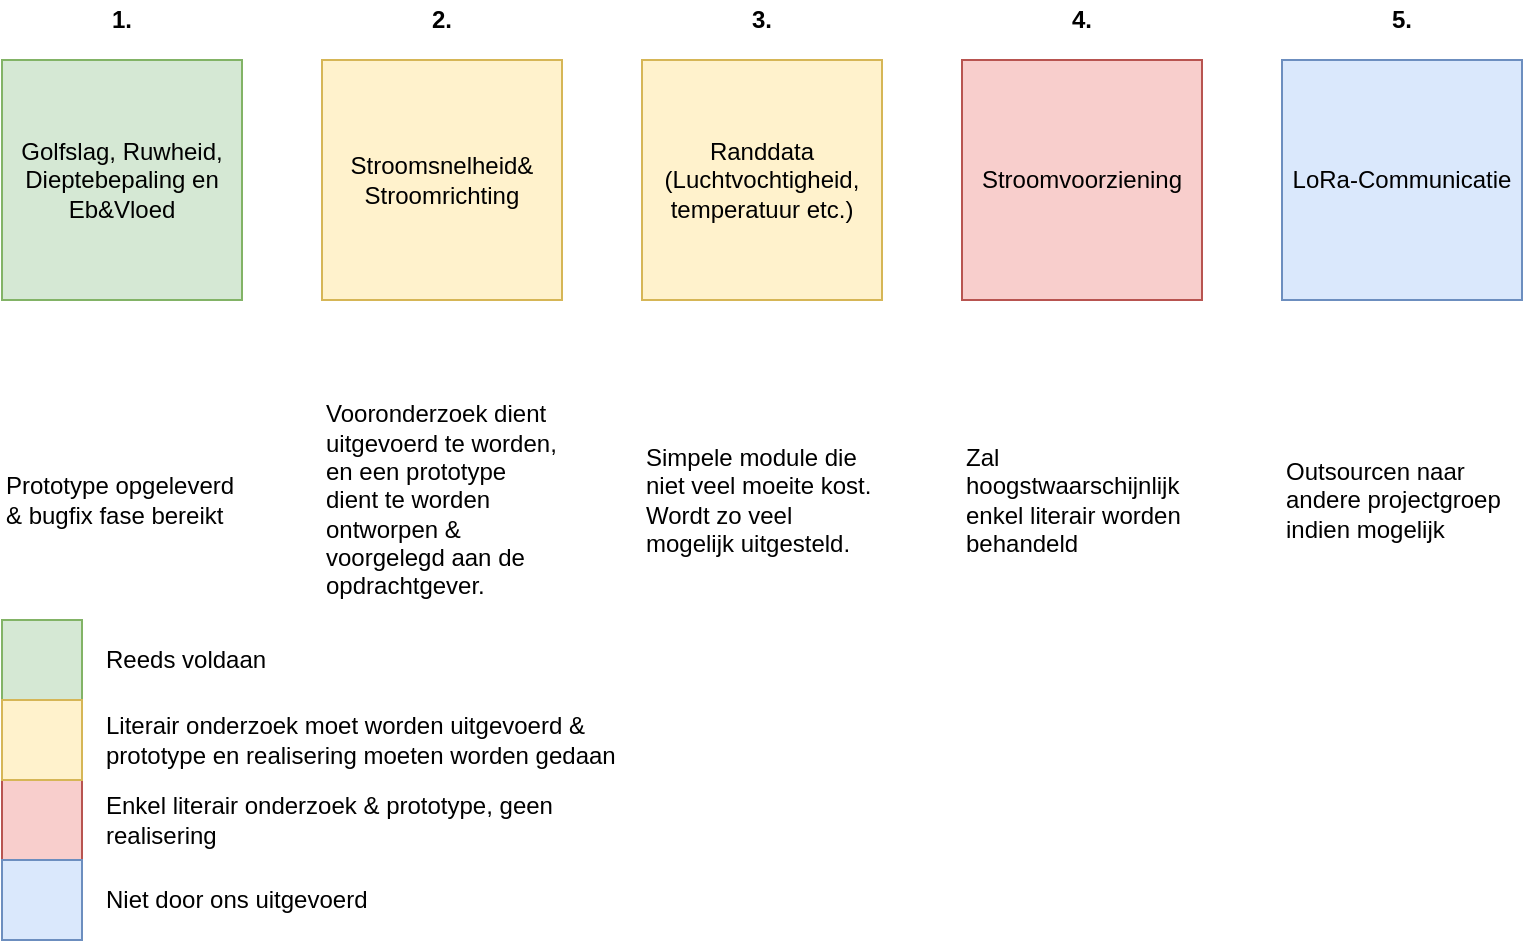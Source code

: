<mxfile version="12.3.1" type="device" pages="1"><diagram id="vJqLXAKlLLrUeGT05QtN" name="Page-1"><mxGraphModel dx="1422" dy="745" grid="1" gridSize="10" guides="1" tooltips="1" connect="1" arrows="1" fold="1" page="1" pageScale="1" pageWidth="850" pageHeight="1100" math="0" shadow="0"><root><mxCell id="0"/><mxCell id="1" parent="0"/><mxCell id="SYuad8X5yVKGxBffqJQG-1" value="Golfslag, Ruwheid, Dieptebepaling en Eb&amp;amp;Vloed" style="whiteSpace=wrap;html=1;aspect=fixed;fillColor=#d5e8d4;strokeColor=#82b366;" vertex="1" parent="1"><mxGeometry x="40" y="40" width="120" height="120" as="geometry"/></mxCell><mxCell id="SYuad8X5yVKGxBffqJQG-2" value="Stroomsnelheid&amp;amp;&lt;br&gt;Stroomrichting" style="whiteSpace=wrap;html=1;aspect=fixed;fillColor=#fff2cc;strokeColor=#d6b656;" vertex="1" parent="1"><mxGeometry x="200" y="40" width="120" height="120" as="geometry"/></mxCell><mxCell id="SYuad8X5yVKGxBffqJQG-3" value="Randdata (Luchtvochtigheid, temperatuur etc.)" style="whiteSpace=wrap;html=1;aspect=fixed;fillColor=#fff2cc;strokeColor=#d6b656;" vertex="1" parent="1"><mxGeometry x="360" y="40" width="120" height="120" as="geometry"/></mxCell><mxCell id="SYuad8X5yVKGxBffqJQG-4" value="Stroomvoorziening" style="whiteSpace=wrap;html=1;aspect=fixed;fillColor=#f8cecc;strokeColor=#b85450;" vertex="1" parent="1"><mxGeometry x="520" y="40" width="120" height="120" as="geometry"/></mxCell><mxCell id="SYuad8X5yVKGxBffqJQG-5" value="LoRa-Communicatie" style="whiteSpace=wrap;html=1;aspect=fixed;fillColor=#dae8fc;strokeColor=#6c8ebf;" vertex="1" parent="1"><mxGeometry x="680" y="40" width="120" height="120" as="geometry"/></mxCell><mxCell id="SYuad8X5yVKGxBffqJQG-6" value="Prototype opgeleverd &amp;amp; bugfix fase bereikt" style="text;html=1;strokeColor=none;fillColor=none;align=left;verticalAlign=middle;whiteSpace=wrap;rounded=0;" vertex="1" parent="1"><mxGeometry x="40" y="200" width="120" height="120" as="geometry"/></mxCell><mxCell id="SYuad8X5yVKGxBffqJQG-7" value="Vooronderzoek dient uitgevoerd te worden, en een prototype dient te worden ontworpen &amp;amp; voorgelegd aan de opdrachtgever." style="text;html=1;strokeColor=none;fillColor=none;align=left;verticalAlign=middle;whiteSpace=wrap;rounded=0;" vertex="1" parent="1"><mxGeometry x="200" y="200" width="120" height="120" as="geometry"/></mxCell><mxCell id="SYuad8X5yVKGxBffqJQG-8" value="Simpele module die niet veel moeite kost. Wordt zo veel mogelijk uitgesteld." style="text;html=1;strokeColor=none;fillColor=none;align=left;verticalAlign=middle;whiteSpace=wrap;rounded=0;" vertex="1" parent="1"><mxGeometry x="360" y="200" width="120" height="120" as="geometry"/></mxCell><mxCell id="SYuad8X5yVKGxBffqJQG-9" value="Zal hoogstwaarschijnlijk enkel literair worden behandeld" style="text;html=1;strokeColor=none;fillColor=none;align=left;verticalAlign=middle;whiteSpace=wrap;rounded=0;" vertex="1" parent="1"><mxGeometry x="520" y="200" width="120" height="120" as="geometry"/></mxCell><mxCell id="SYuad8X5yVKGxBffqJQG-10" value="Outsourcen naar andere projectgroep indien mogelijk" style="text;html=1;strokeColor=none;fillColor=none;align=left;verticalAlign=middle;whiteSpace=wrap;rounded=0;" vertex="1" parent="1"><mxGeometry x="680" y="200" width="120" height="120" as="geometry"/></mxCell><mxCell id="SYuad8X5yVKGxBffqJQG-11" value="&lt;b&gt;1.&lt;/b&gt;" style="text;html=1;strokeColor=none;fillColor=none;align=center;verticalAlign=middle;whiteSpace=wrap;rounded=0;" vertex="1" parent="1"><mxGeometry x="80" y="10" width="40" height="20" as="geometry"/></mxCell><mxCell id="SYuad8X5yVKGxBffqJQG-12" value="2." style="text;html=1;strokeColor=none;fillColor=none;align=center;verticalAlign=middle;whiteSpace=wrap;rounded=0;fontStyle=1" vertex="1" parent="1"><mxGeometry x="240" y="10" width="40" height="20" as="geometry"/></mxCell><mxCell id="SYuad8X5yVKGxBffqJQG-13" value="3." style="text;html=1;strokeColor=none;fillColor=none;align=center;verticalAlign=middle;whiteSpace=wrap;rounded=0;fontStyle=1" vertex="1" parent="1"><mxGeometry x="400" y="10" width="40" height="20" as="geometry"/></mxCell><mxCell id="SYuad8X5yVKGxBffqJQG-14" value="4." style="text;html=1;strokeColor=none;fillColor=none;align=center;verticalAlign=middle;whiteSpace=wrap;rounded=0;fontStyle=1" vertex="1" parent="1"><mxGeometry x="560" y="10" width="40" height="20" as="geometry"/></mxCell><mxCell id="SYuad8X5yVKGxBffqJQG-15" value="5." style="text;html=1;strokeColor=none;fillColor=none;align=center;verticalAlign=middle;whiteSpace=wrap;rounded=0;fontStyle=1" vertex="1" parent="1"><mxGeometry x="720" y="10" width="40" height="20" as="geometry"/></mxCell><mxCell id="SYuad8X5yVKGxBffqJQG-16" value="" style="whiteSpace=wrap;html=1;aspect=fixed;fillColor=#d5e8d4;strokeColor=#82b366;" vertex="1" parent="1"><mxGeometry x="40" y="320" width="40" height="40" as="geometry"/></mxCell><mxCell id="SYuad8X5yVKGxBffqJQG-17" value="" style="whiteSpace=wrap;html=1;aspect=fixed;fillColor=#f8cecc;strokeColor=#b85450;" vertex="1" parent="1"><mxGeometry x="40" y="400" width="40" height="40" as="geometry"/></mxCell><mxCell id="SYuad8X5yVKGxBffqJQG-18" value="" style="whiteSpace=wrap;html=1;aspect=fixed;fillColor=#fff2cc;strokeColor=#d6b656;" vertex="1" parent="1"><mxGeometry x="40" y="360" width="40" height="40" as="geometry"/></mxCell><mxCell id="SYuad8X5yVKGxBffqJQG-19" value="" style="whiteSpace=wrap;html=1;aspect=fixed;fillColor=#dae8fc;strokeColor=#6c8ebf;" vertex="1" parent="1"><mxGeometry x="40" y="440" width="40" height="40" as="geometry"/></mxCell><mxCell id="SYuad8X5yVKGxBffqJQG-20" value="Reeds voldaan" style="text;html=1;strokeColor=none;fillColor=none;align=left;verticalAlign=middle;whiteSpace=wrap;rounded=0;" vertex="1" parent="1"><mxGeometry x="90" y="330" width="230" height="20" as="geometry"/></mxCell><mxCell id="SYuad8X5yVKGxBffqJQG-21" value="Literair onderzoek moet worden uitgevoerd &amp;amp; prototype en realisering moeten worden gedaan" style="text;html=1;strokeColor=none;fillColor=none;align=left;verticalAlign=middle;whiteSpace=wrap;rounded=0;" vertex="1" parent="1"><mxGeometry x="90" y="370" width="270" height="20" as="geometry"/></mxCell><mxCell id="SYuad8X5yVKGxBffqJQG-22" value="Enkel literair onderzoek &amp;amp; prototype, geen realisering" style="text;html=1;strokeColor=none;fillColor=none;align=left;verticalAlign=middle;whiteSpace=wrap;rounded=0;" vertex="1" parent="1"><mxGeometry x="90" y="410" width="230" height="20" as="geometry"/></mxCell><mxCell id="SYuad8X5yVKGxBffqJQG-23" value="Niet door ons uitgevoerd" style="text;html=1;strokeColor=none;fillColor=none;align=left;verticalAlign=middle;whiteSpace=wrap;rounded=0;" vertex="1" parent="1"><mxGeometry x="90" y="450" width="230" height="20" as="geometry"/></mxCell></root></mxGraphModel></diagram></mxfile>